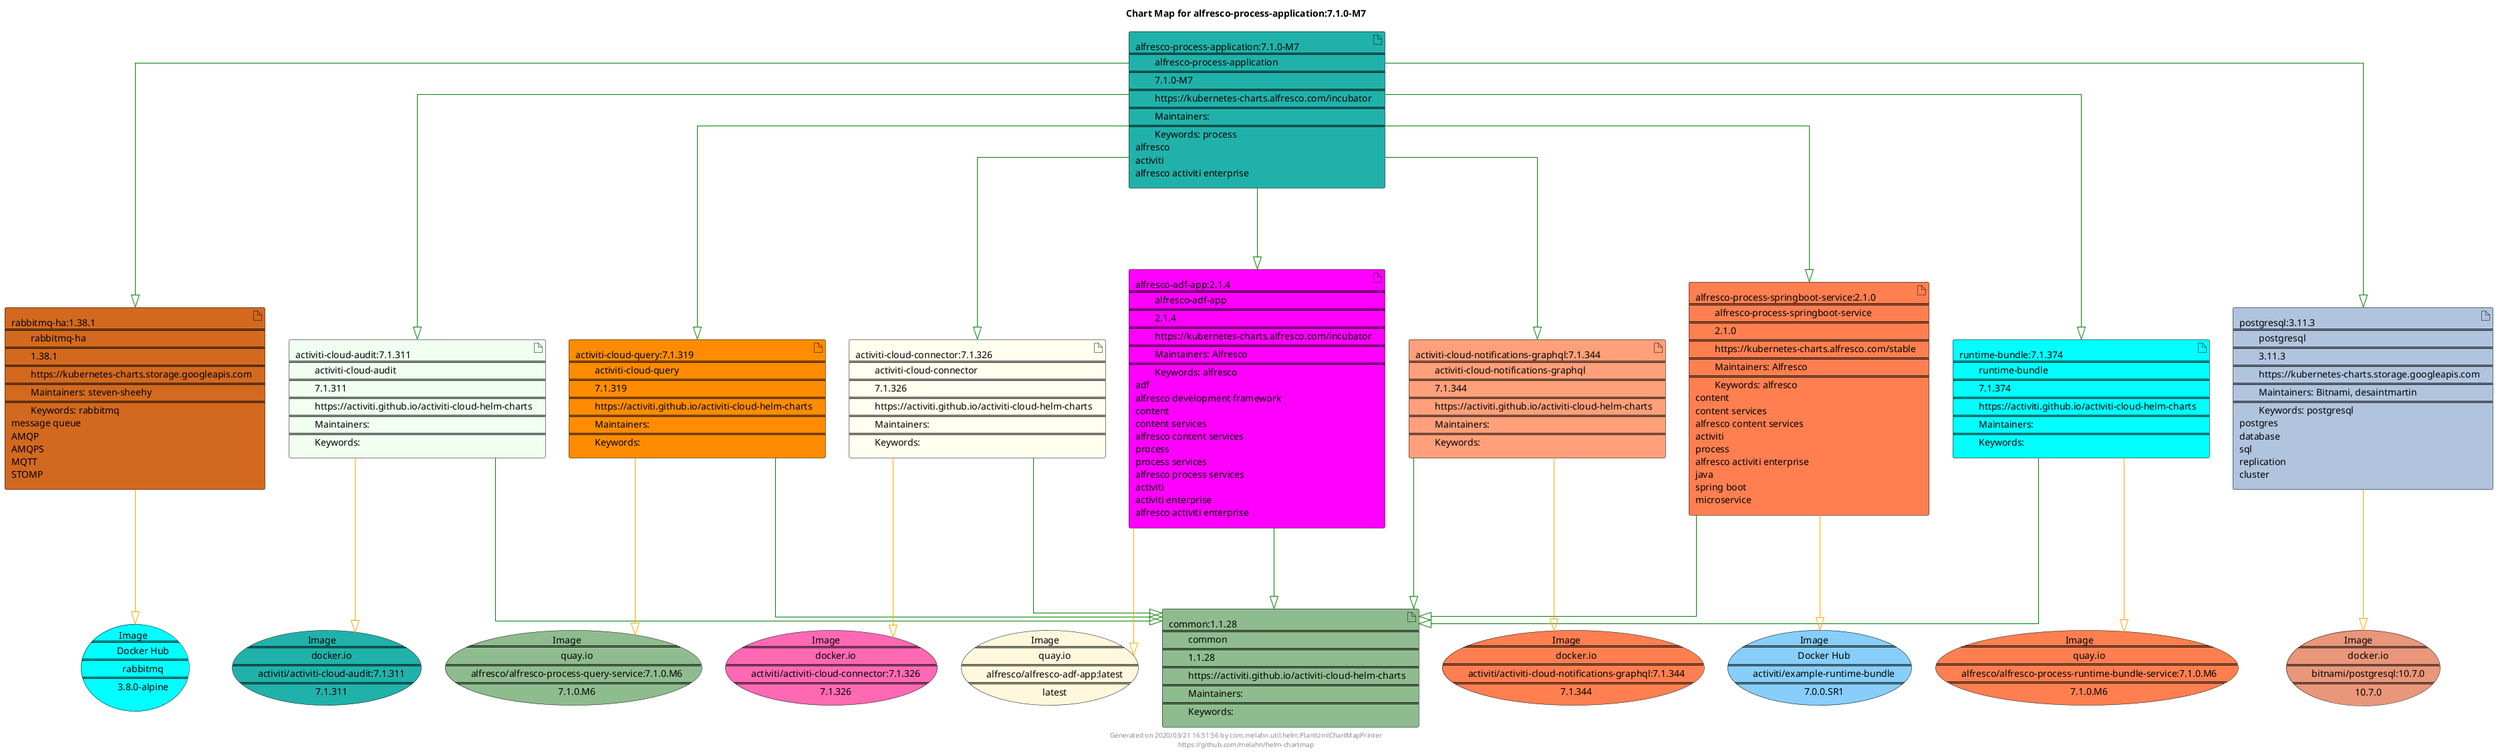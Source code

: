 @startuml
skinparam linetype ortho
skinparam backgroundColor white
skinparam usecaseBorderColor black
skinparam usecaseArrowColor LightSlateGray
skinparam artifactBorderColor black
skinparam artifactArrowColor LightSlateGray

title Chart Map for alfresco-process-application:7.1.0-M7

'There are 11 referenced Helm Charts
artifact "rabbitmq-ha:1.38.1\n====\n\trabbitmq-ha\n====\n\t1.38.1\n====\n\thttps://kubernetes-charts.storage.googleapis.com\n====\n\tMaintainers: steven-sheehy\n====\n\tKeywords: rabbitmq\nmessage queue\nAMQP\nAMQPS\nMQTT\nSTOMP" as rabbitmq_ha_1_38_1 #Chocolate
artifact "activiti-cloud-connector:7.1.326\n====\n\tactiviti-cloud-connector\n====\n\t7.1.326\n====\n\thttps://activiti.github.io/activiti-cloud-helm-charts\n====\n\tMaintainers: \n====\n\tKeywords: " as activiti_cloud_connector_7_1_326 #Ivory
artifact "alfresco-process-application:7.1.0-M7\n====\n\talfresco-process-application\n====\n\t7.1.0-M7\n====\n\thttps://kubernetes-charts.alfresco.com/incubator\n====\n\tMaintainers: \n====\n\tKeywords: process\nalfresco\nactiviti\nalfresco activiti enterprise" as alfresco_process_application_7_1_0_M7 #LightSeaGreen
artifact "common:1.1.28\n====\n\tcommon\n====\n\t1.1.28\n====\n\thttps://activiti.github.io/activiti-cloud-helm-charts\n====\n\tMaintainers: \n====\n\tKeywords: " as common_1_1_28 #DarkSeaGreen
artifact "activiti-cloud-audit:7.1.311\n====\n\tactiviti-cloud-audit\n====\n\t7.1.311\n====\n\thttps://activiti.github.io/activiti-cloud-helm-charts\n====\n\tMaintainers: \n====\n\tKeywords: " as activiti_cloud_audit_7_1_311 #HoneyDew
artifact "alfresco-adf-app:2.1.4\n====\n\talfresco-adf-app\n====\n\t2.1.4\n====\n\thttps://kubernetes-charts.alfresco.com/incubator\n====\n\tMaintainers: Alfresco\n====\n\tKeywords: alfresco\nadf\nalfresco development framework\ncontent\ncontent services\nalfresco content services\nprocess\nprocess services\nalfresco process services\nactiviti\nactiviti enterprise\nalfresco activiti enterprise" as alfresco_adf_app_2_1_4 #Fuchsia
artifact "activiti-cloud-query:7.1.319\n====\n\tactiviti-cloud-query\n====\n\t7.1.319\n====\n\thttps://activiti.github.io/activiti-cloud-helm-charts\n====\n\tMaintainers: \n====\n\tKeywords: " as activiti_cloud_query_7_1_319 #Darkorange
artifact "postgresql:3.11.3\n====\n\tpostgresql\n====\n\t3.11.3\n====\n\thttps://kubernetes-charts.storage.googleapis.com\n====\n\tMaintainers: Bitnami, desaintmartin\n====\n\tKeywords: postgresql\npostgres\ndatabase\nsql\nreplication\ncluster" as postgresql_3_11_3 #LightSteelBlue
artifact "activiti-cloud-notifications-graphql:7.1.344\n====\n\tactiviti-cloud-notifications-graphql\n====\n\t7.1.344\n====\n\thttps://activiti.github.io/activiti-cloud-helm-charts\n====\n\tMaintainers: \n====\n\tKeywords: " as activiti_cloud_notifications_graphql_7_1_344 #LightSalmon
artifact "alfresco-process-springboot-service:2.1.0\n====\n\talfresco-process-springboot-service\n====\n\t2.1.0\n====\n\thttps://kubernetes-charts.alfresco.com/stable\n====\n\tMaintainers: Alfresco\n====\n\tKeywords: alfresco\ncontent\ncontent services\nalfresco content services\nactiviti\nprocess\nalfresco activiti enterprise\njava\nspring boot\nmicroservice" as alfresco_process_springboot_service_2_1_0 #Coral
artifact "runtime-bundle:7.1.374\n====\n\truntime-bundle\n====\n\t7.1.374\n====\n\thttps://activiti.github.io/activiti-cloud-helm-charts\n====\n\tMaintainers: \n====\n\tKeywords: " as runtime_bundle_7_1_374 #Cyan

'There are 9 referenced Docker Images
usecase "Image\n====\n\tdocker.io\n====\n\tactiviti/activiti-cloud-audit:7.1.311\n====\n\t7.1.311" as docker_io_activiti_activiti_cloud_audit_7_1_311 #LightSeaGreen
usecase "Image\n====\n\tdocker.io\n====\n\tbitnami/postgresql:10.7.0\n====\n\t10.7.0" as docker_io_bitnami_postgresql_10_7_0 #DarkSalmon
usecase "Image\n====\n\tquay.io\n====\n\talfresco/alfresco-adf-app:latest\n====\n\tlatest" as quay_io_alfresco_alfresco_adf_app_latest #Cornsilk
usecase "Image\n====\n\tdocker.io\n====\n\tactiviti/activiti-cloud-connector:7.1.326\n====\n\t7.1.326" as docker_io_activiti_activiti_cloud_connector_7_1_326 #HotPink
usecase "Image\n====\n\tdocker.io\n====\n\tactiviti/activiti-cloud-notifications-graphql:7.1.344\n====\n\t7.1.344" as docker_io_activiti_activiti_cloud_notifications_graphql_7_1_344 #Coral
usecase "Image\n====\n\tDocker Hub\n====\n\trabbitmq\n====\n\t3.8.0-alpine" as rabbitmq_3_8_0_alpine #Aqua
usecase "Image\n====\n\tquay.io\n====\n\talfresco/alfresco-process-query-service:7.1.0.M6\n====\n\t7.1.0.M6" as quay_io_alfresco_alfresco_process_query_service_7_1_0_M6 #DarkSeaGreen
usecase "Image\n====\n\tDocker Hub\n====\n\tactiviti/example-runtime-bundle\n====\n\t7.0.0.SR1" as activiti_example_runtime_bundle_7_0_0_SR1 #LightSkyBlue
usecase "Image\n====\n\tquay.io\n====\n\talfresco/alfresco-process-runtime-bundle-service:7.1.0.M6\n====\n\t7.1.0.M6" as quay_io_alfresco_alfresco_process_runtime_bundle_service_7_1_0_M6 #Coral

'Chart Dependencies
alfresco_process_application_7_1_0_M7--[#green]-|>alfresco_process_springboot_service_2_1_0
alfresco_process_springboot_service_2_1_0--[#green]-|>common_1_1_28
alfresco_process_application_7_1_0_M7--[#green]-|>runtime_bundle_7_1_374
runtime_bundle_7_1_374--[#green]-|>common_1_1_28
alfresco_process_application_7_1_0_M7--[#green]-|>activiti_cloud_audit_7_1_311
activiti_cloud_audit_7_1_311--[#green]-|>common_1_1_28
alfresco_process_application_7_1_0_M7--[#green]-|>postgresql_3_11_3
alfresco_process_application_7_1_0_M7--[#green]-|>alfresco_adf_app_2_1_4
alfresco_adf_app_2_1_4--[#green]-|>common_1_1_28
alfresco_process_application_7_1_0_M7--[#green]-|>activiti_cloud_connector_7_1_326
activiti_cloud_connector_7_1_326--[#green]-|>common_1_1_28
alfresco_process_application_7_1_0_M7--[#green]-|>activiti_cloud_query_7_1_319
activiti_cloud_query_7_1_319--[#green]-|>common_1_1_28
alfresco_process_application_7_1_0_M7--[#green]-|>rabbitmq_ha_1_38_1
alfresco_process_application_7_1_0_M7--[#green]-|>activiti_cloud_notifications_graphql_7_1_344
activiti_cloud_notifications_graphql_7_1_344--[#green]-|>common_1_1_28
rabbitmq_ha_1_38_1--[#orange]-|>rabbitmq_3_8_0_alpine
activiti_cloud_connector_7_1_326--[#orange]-|>docker_io_activiti_activiti_cloud_connector_7_1_326
activiti_cloud_audit_7_1_311--[#orange]-|>docker_io_activiti_activiti_cloud_audit_7_1_311
alfresco_adf_app_2_1_4--[#orange]-|>quay_io_alfresco_alfresco_adf_app_latest
activiti_cloud_query_7_1_319--[#orange]-|>quay_io_alfresco_alfresco_process_query_service_7_1_0_M6
postgresql_3_11_3--[#orange]-|>docker_io_bitnami_postgresql_10_7_0
activiti_cloud_notifications_graphql_7_1_344--[#orange]-|>docker_io_activiti_activiti_cloud_notifications_graphql_7_1_344
alfresco_process_springboot_service_2_1_0--[#orange]-|>activiti_example_runtime_bundle_7_0_0_SR1
runtime_bundle_7_1_374--[#orange]-|>quay_io_alfresco_alfresco_process_runtime_bundle_service_7_1_0_M6

center footer Generated on 2020/03/21 16:51:56 by com.melahn.util.helm.PlantUmlChartMapPrinter\nhttps://github.com/melahn/helm-chartmap
@enduml
